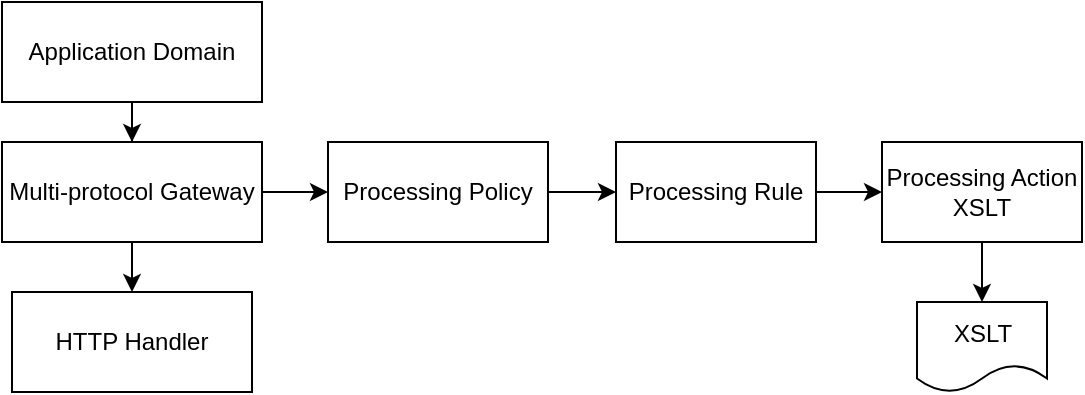 <mxfile version="20.7.4" type="device" pages="3"><diagram id="cj9_iGjvVWVSp2_YcNJH" name="Init"><mxGraphModel dx="1071" dy="842" grid="1" gridSize="10" guides="1" tooltips="1" connect="1" arrows="1" fold="1" page="1" pageScale="1" pageWidth="1169" pageHeight="827" math="0" shadow="0"><root><mxCell id="0"/><mxCell id="1" parent="0"/><mxCell id="UxELdaGzmjpLS-oMq2D_-24" style="edgeStyle=orthogonalEdgeStyle;rounded=0;orthogonalLoop=1;jettySize=auto;html=1;entryX=0;entryY=0.5;entryDx=0;entryDy=0;" edge="1" parent="1" source="UxELdaGzmjpLS-oMq2D_-1" target="UxELdaGzmjpLS-oMq2D_-22"><mxGeometry relative="1" as="geometry"/></mxCell><mxCell id="UxELdaGzmjpLS-oMq2D_-29" style="edgeStyle=orthogonalEdgeStyle;rounded=0;orthogonalLoop=1;jettySize=auto;html=1;entryX=0.5;entryY=0;entryDx=0;entryDy=0;" edge="1" parent="1" source="UxELdaGzmjpLS-oMq2D_-1" target="UxELdaGzmjpLS-oMq2D_-28"><mxGeometry relative="1" as="geometry"><Array as="points"><mxPoint x="295" y="160"/><mxPoint x="295" y="160"/></Array></mxGeometry></mxCell><mxCell id="UxELdaGzmjpLS-oMq2D_-1" value="Multi-protocol Gateway" style="rounded=0;whiteSpace=wrap;html=1;" vertex="1" parent="1"><mxGeometry x="230" y="100" width="130" height="50" as="geometry"/></mxCell><mxCell id="UxELdaGzmjpLS-oMq2D_-2" style="edgeStyle=orthogonalEdgeStyle;rounded=0;orthogonalLoop=1;jettySize=auto;html=1;exitX=0.5;exitY=1;exitDx=0;exitDy=0;" edge="1" parent="1" source="UxELdaGzmjpLS-oMq2D_-1" target="UxELdaGzmjpLS-oMq2D_-1"><mxGeometry relative="1" as="geometry"/></mxCell><mxCell id="UxELdaGzmjpLS-oMq2D_-21" style="edgeStyle=orthogonalEdgeStyle;rounded=0;orthogonalLoop=1;jettySize=auto;html=1;entryX=0.5;entryY=0;entryDx=0;entryDy=0;" edge="1" parent="1" source="UxELdaGzmjpLS-oMq2D_-20" target="UxELdaGzmjpLS-oMq2D_-1"><mxGeometry relative="1" as="geometry"/></mxCell><mxCell id="UxELdaGzmjpLS-oMq2D_-20" value="Application Domain" style="rounded=0;whiteSpace=wrap;html=1;" vertex="1" parent="1"><mxGeometry x="230" y="30" width="130" height="50" as="geometry"/></mxCell><mxCell id="UxELdaGzmjpLS-oMq2D_-25" style="edgeStyle=orthogonalEdgeStyle;rounded=0;orthogonalLoop=1;jettySize=auto;html=1;entryX=0;entryY=0.5;entryDx=0;entryDy=0;" edge="1" parent="1" source="UxELdaGzmjpLS-oMq2D_-22" target="UxELdaGzmjpLS-oMq2D_-23"><mxGeometry relative="1" as="geometry"/></mxCell><mxCell id="UxELdaGzmjpLS-oMq2D_-22" value="Processing Policy" style="rounded=0;whiteSpace=wrap;html=1;" vertex="1" parent="1"><mxGeometry x="393" y="100" width="110" height="50" as="geometry"/></mxCell><mxCell id="UxELdaGzmjpLS-oMq2D_-27" style="edgeStyle=orthogonalEdgeStyle;rounded=0;orthogonalLoop=1;jettySize=auto;html=1;entryX=0.5;entryY=0;entryDx=0;entryDy=0;" edge="1" parent="1" source="UxELdaGzmjpLS-oMq2D_-30" target="UxELdaGzmjpLS-oMq2D_-26"><mxGeometry relative="1" as="geometry"/></mxCell><mxCell id="UxELdaGzmjpLS-oMq2D_-31" style="edgeStyle=orthogonalEdgeStyle;rounded=0;orthogonalLoop=1;jettySize=auto;html=1;exitX=1;exitY=0.5;exitDx=0;exitDy=0;entryX=0;entryY=0.5;entryDx=0;entryDy=0;" edge="1" parent="1" source="UxELdaGzmjpLS-oMq2D_-23" target="UxELdaGzmjpLS-oMq2D_-30"><mxGeometry relative="1" as="geometry"/></mxCell><mxCell id="UxELdaGzmjpLS-oMq2D_-23" value="Processing Rule" style="rounded=0;whiteSpace=wrap;html=1;" vertex="1" parent="1"><mxGeometry x="537" y="100" width="100" height="50" as="geometry"/></mxCell><mxCell id="UxELdaGzmjpLS-oMq2D_-26" value="XSLT" style="shape=document;whiteSpace=wrap;html=1;boundedLbl=1;" vertex="1" parent="1"><mxGeometry x="687.5" y="180" width="65" height="45" as="geometry"/></mxCell><mxCell id="UxELdaGzmjpLS-oMq2D_-28" value="HTTP Handler" style="rounded=0;whiteSpace=wrap;html=1;" vertex="1" parent="1"><mxGeometry x="235" y="175" width="120" height="50" as="geometry"/></mxCell><mxCell id="UxELdaGzmjpLS-oMq2D_-30" value="Processing Action&lt;br&gt;XSLT" style="rounded=0;whiteSpace=wrap;html=1;" vertex="1" parent="1"><mxGeometry x="670" y="100" width="100" height="50" as="geometry"/></mxCell></root></mxGraphModel></diagram><diagram id="0DmMdtos4VvauAahZ_Vp" name="TLS Server"><mxGraphModel dx="1260" dy="991" grid="1" gridSize="10" guides="1" tooltips="1" connect="1" arrows="1" fold="1" page="1" pageScale="1" pageWidth="1169" pageHeight="827" math="0" shadow="0"><root><mxCell id="0"/><mxCell id="1" parent="0"/><mxCell id="QfVM1Am626UsI3ioYQew-1" style="edgeStyle=orthogonalEdgeStyle;rounded=0;orthogonalLoop=1;jettySize=auto;html=1;exitX=0.5;exitY=1;exitDx=0;exitDy=0;" edge="1" parent="1" source="QfVM1Am626UsI3ioYQew-4" target="QfVM1Am626UsI3ioYQew-7"><mxGeometry relative="1" as="geometry"/></mxCell><mxCell id="QfVM1Am626UsI3ioYQew-2" style="edgeStyle=orthogonalEdgeStyle;rounded=0;orthogonalLoop=1;jettySize=auto;html=1;entryX=0;entryY=0.5;entryDx=0;entryDy=0;" edge="1" parent="1" source="QfVM1Am626UsI3ioYQew-4" target="QfVM1Am626UsI3ioYQew-24"><mxGeometry relative="1" as="geometry"/></mxCell><mxCell id="QfVM1Am626UsI3ioYQew-3" style="edgeStyle=orthogonalEdgeStyle;rounded=0;orthogonalLoop=1;jettySize=auto;html=1;" edge="1" parent="1" source="QfVM1Am626UsI3ioYQew-4" target="QfVM1Am626UsI3ioYQew-29"><mxGeometry relative="1" as="geometry"><Array as="points"><mxPoint x="305" y="170"/><mxPoint x="170" y="170"/></Array></mxGeometry></mxCell><mxCell id="QfVM1Am626UsI3ioYQew-4" value="Multi-protocol Gateway" style="rounded=0;whiteSpace=wrap;html=1;" vertex="1" parent="1"><mxGeometry x="240" y="110" width="130" height="50" as="geometry"/></mxCell><mxCell id="QfVM1Am626UsI3ioYQew-5" style="edgeStyle=orthogonalEdgeStyle;rounded=0;orthogonalLoop=1;jettySize=auto;html=1;exitX=0.5;exitY=1;exitDx=0;exitDy=0;" edge="1" parent="1" source="QfVM1Am626UsI3ioYQew-4" target="QfVM1Am626UsI3ioYQew-4"><mxGeometry relative="1" as="geometry"/></mxCell><mxCell id="QfVM1Am626UsI3ioYQew-6" style="edgeStyle=orthogonalEdgeStyle;rounded=0;orthogonalLoop=1;jettySize=auto;html=1;exitX=0.5;exitY=1;exitDx=0;exitDy=0;" edge="1" parent="1" source="QfVM1Am626UsI3ioYQew-7" target="QfVM1Am626UsI3ioYQew-10"><mxGeometry relative="1" as="geometry"/></mxCell><mxCell id="QfVM1Am626UsI3ioYQew-7" value="HTTPS Handler" style="rounded=0;whiteSpace=wrap;html=1;fillColor=#99CCFF;" vertex="1" parent="1"><mxGeometry x="245" y="185" width="120" height="50" as="geometry"/></mxCell><mxCell id="QfVM1Am626UsI3ioYQew-8" style="edgeStyle=orthogonalEdgeStyle;rounded=0;orthogonalLoop=1;jettySize=auto;html=1;fillColor=#99CCFF;" edge="1" parent="1" source="QfVM1Am626UsI3ioYQew-10" target="QfVM1Am626UsI3ioYQew-13"><mxGeometry relative="1" as="geometry"><Array as="points"><mxPoint x="300" y="340"/><mxPoint x="300" y="340"/></Array></mxGeometry></mxCell><mxCell id="QfVM1Am626UsI3ioYQew-10" value="TLS Server Profile" style="rounded=0;whiteSpace=wrap;html=1;fillColor=#99CCFF;" vertex="1" parent="1"><mxGeometry x="245" y="260" width="120" height="50" as="geometry"/></mxCell><mxCell id="QfVM1Am626UsI3ioYQew-11" style="edgeStyle=orthogonalEdgeStyle;rounded=0;orthogonalLoop=1;jettySize=auto;html=1;entryX=0.5;entryY=0;entryDx=0;entryDy=0;fillColor=#99CCFF;" edge="1" parent="1" source="QfVM1Am626UsI3ioYQew-13" target="QfVM1Am626UsI3ioYQew-17"><mxGeometry relative="1" as="geometry"/></mxCell><mxCell id="QfVM1Am626UsI3ioYQew-12" style="edgeStyle=orthogonalEdgeStyle;rounded=0;orthogonalLoop=1;jettySize=auto;html=1;entryX=0.5;entryY=0;entryDx=0;entryDy=0;fillColor=#99CCFF;" edge="1" parent="1" source="QfVM1Am626UsI3ioYQew-13" target="QfVM1Am626UsI3ioYQew-18"><mxGeometry relative="1" as="geometry"/></mxCell><mxCell id="QfVM1Am626UsI3ioYQew-13" value="Identification Credential" style="rounded=0;whiteSpace=wrap;html=1;fillColor=#99CCFF;" vertex="1" parent="1"><mxGeometry x="235" y="335" width="140" height="50" as="geometry"/></mxCell><mxCell id="QfVM1Am626UsI3ioYQew-17" value="Key" style="rounded=0;whiteSpace=wrap;html=1;fillColor=#99CCFF;" vertex="1" parent="1"><mxGeometry x="230" y="420" width="50" height="50" as="geometry"/></mxCell><mxCell id="QfVM1Am626UsI3ioYQew-18" value="Certificate" style="rounded=0;whiteSpace=wrap;html=1;fillColor=#99CCFF;" vertex="1" parent="1"><mxGeometry x="300" y="420" width="90" height="50" as="geometry"/></mxCell><mxCell id="QfVM1Am626UsI3ioYQew-21" style="edgeStyle=orthogonalEdgeStyle;rounded=0;orthogonalLoop=1;jettySize=auto;html=1;entryX=0.5;entryY=0;entryDx=0;entryDy=0;" edge="1" parent="1" source="QfVM1Am626UsI3ioYQew-22" target="QfVM1Am626UsI3ioYQew-4"><mxGeometry relative="1" as="geometry"/></mxCell><mxCell id="QfVM1Am626UsI3ioYQew-22" value="Application Domain" style="rounded=0;whiteSpace=wrap;html=1;" vertex="1" parent="1"><mxGeometry x="240" y="40" width="130" height="50" as="geometry"/></mxCell><mxCell id="QfVM1Am626UsI3ioYQew-23" style="edgeStyle=orthogonalEdgeStyle;rounded=0;orthogonalLoop=1;jettySize=auto;html=1;entryX=0;entryY=0.5;entryDx=0;entryDy=0;" edge="1" parent="1" source="QfVM1Am626UsI3ioYQew-24" target="QfVM1Am626UsI3ioYQew-27"><mxGeometry relative="1" as="geometry"/></mxCell><mxCell id="QfVM1Am626UsI3ioYQew-24" value="Processing Policy" style="rounded=0;whiteSpace=wrap;html=1;" vertex="1" parent="1"><mxGeometry x="403" y="110" width="110" height="50" as="geometry"/></mxCell><mxCell id="QfVM1Am626UsI3ioYQew-25" style="edgeStyle=orthogonalEdgeStyle;rounded=0;orthogonalLoop=1;jettySize=auto;html=1;entryX=0.5;entryY=0;entryDx=0;entryDy=0;" edge="1" parent="1" source="QfVM1Am626UsI3ioYQew-30" target="QfVM1Am626UsI3ioYQew-28"><mxGeometry relative="1" as="geometry"/></mxCell><mxCell id="QfVM1Am626UsI3ioYQew-26" style="edgeStyle=orthogonalEdgeStyle;rounded=0;orthogonalLoop=1;jettySize=auto;html=1;exitX=1;exitY=0.5;exitDx=0;exitDy=0;entryX=0;entryY=0.5;entryDx=0;entryDy=0;" edge="1" parent="1" source="QfVM1Am626UsI3ioYQew-27" target="QfVM1Am626UsI3ioYQew-30"><mxGeometry relative="1" as="geometry"/></mxCell><mxCell id="QfVM1Am626UsI3ioYQew-27" value="Processing Rule" style="rounded=0;whiteSpace=wrap;html=1;" vertex="1" parent="1"><mxGeometry x="547" y="110" width="100" height="50" as="geometry"/></mxCell><mxCell id="QfVM1Am626UsI3ioYQew-28" value="XSLT" style="shape=document;whiteSpace=wrap;html=1;boundedLbl=1;" vertex="1" parent="1"><mxGeometry x="697.5" y="190" width="65" height="45" as="geometry"/></mxCell><mxCell id="QfVM1Am626UsI3ioYQew-29" value="HTTP Handler" style="rounded=0;whiteSpace=wrap;html=1;" vertex="1" parent="1"><mxGeometry x="110" y="185" width="120" height="50" as="geometry"/></mxCell><mxCell id="QfVM1Am626UsI3ioYQew-30" value="Processing Action&lt;br&gt;XSLT" style="rounded=0;whiteSpace=wrap;html=1;" vertex="1" parent="1"><mxGeometry x="680" y="110" width="100" height="50" as="geometry"/></mxCell></root></mxGraphModel></diagram><diagram id="8_TIqABkRCnhhukaVcJ-" name="mTLS"><mxGraphModel dx="1260" dy="991" grid="1" gridSize="10" guides="1" tooltips="1" connect="1" arrows="1" fold="1" page="1" pageScale="1" pageWidth="1169" pageHeight="827" math="0" shadow="0"><root><mxCell id="0"/><mxCell id="1" parent="0"/><mxCell id="S0Y70iKFHV8BEEnQtsZk-1" style="edgeStyle=orthogonalEdgeStyle;rounded=0;orthogonalLoop=1;jettySize=auto;html=1;exitX=0.5;exitY=1;exitDx=0;exitDy=0;" edge="1" parent="1" source="S0Y70iKFHV8BEEnQtsZk-4" target="S0Y70iKFHV8BEEnQtsZk-7"><mxGeometry relative="1" as="geometry"/></mxCell><mxCell id="S0Y70iKFHV8BEEnQtsZk-2" style="edgeStyle=orthogonalEdgeStyle;rounded=0;orthogonalLoop=1;jettySize=auto;html=1;entryX=0;entryY=0.5;entryDx=0;entryDy=0;" edge="1" parent="1" source="S0Y70iKFHV8BEEnQtsZk-4" target="S0Y70iKFHV8BEEnQtsZk-24"><mxGeometry relative="1" as="geometry"/></mxCell><mxCell id="S0Y70iKFHV8BEEnQtsZk-3" style="edgeStyle=orthogonalEdgeStyle;rounded=0;orthogonalLoop=1;jettySize=auto;html=1;" edge="1" parent="1" source="S0Y70iKFHV8BEEnQtsZk-4" target="S0Y70iKFHV8BEEnQtsZk-29"><mxGeometry relative="1" as="geometry"><Array as="points"><mxPoint x="295" y="160"/><mxPoint x="160" y="160"/></Array></mxGeometry></mxCell><mxCell id="S0Y70iKFHV8BEEnQtsZk-4" value="Multi-protocol Gateway" style="rounded=0;whiteSpace=wrap;html=1;" vertex="1" parent="1"><mxGeometry x="230" y="100" width="130" height="50" as="geometry"/></mxCell><mxCell id="S0Y70iKFHV8BEEnQtsZk-5" style="edgeStyle=orthogonalEdgeStyle;rounded=0;orthogonalLoop=1;jettySize=auto;html=1;exitX=0.5;exitY=1;exitDx=0;exitDy=0;" edge="1" parent="1" source="S0Y70iKFHV8BEEnQtsZk-4" target="S0Y70iKFHV8BEEnQtsZk-4"><mxGeometry relative="1" as="geometry"/></mxCell><mxCell id="S0Y70iKFHV8BEEnQtsZk-6" style="edgeStyle=orthogonalEdgeStyle;rounded=0;orthogonalLoop=1;jettySize=auto;html=1;exitX=0.5;exitY=1;exitDx=0;exitDy=0;" edge="1" parent="1" source="S0Y70iKFHV8BEEnQtsZk-7" target="S0Y70iKFHV8BEEnQtsZk-10"><mxGeometry relative="1" as="geometry"/></mxCell><mxCell id="S0Y70iKFHV8BEEnQtsZk-7" value="HTTPS Handler" style="rounded=0;whiteSpace=wrap;html=1;" vertex="1" parent="1"><mxGeometry x="235" y="175" width="120" height="50" as="geometry"/></mxCell><mxCell id="S0Y70iKFHV8BEEnQtsZk-8" style="edgeStyle=orthogonalEdgeStyle;rounded=0;orthogonalLoop=1;jettySize=auto;html=1;" edge="1" parent="1" source="S0Y70iKFHV8BEEnQtsZk-10" target="S0Y70iKFHV8BEEnQtsZk-13"><mxGeometry relative="1" as="geometry"><Array as="points"><mxPoint x="290" y="310"/><mxPoint x="210" y="310"/></Array></mxGeometry></mxCell><mxCell id="S0Y70iKFHV8BEEnQtsZk-9" style="edgeStyle=orthogonalEdgeStyle;rounded=0;orthogonalLoop=1;jettySize=auto;html=1;entryX=0.5;entryY=0;entryDx=0;entryDy=0;" edge="1" parent="1" source="S0Y70iKFHV8BEEnQtsZk-10" target="S0Y70iKFHV8BEEnQtsZk-16"><mxGeometry relative="1" as="geometry"><Array as="points"><mxPoint x="290" y="310"/><mxPoint x="380" y="310"/></Array></mxGeometry></mxCell><mxCell id="S0Y70iKFHV8BEEnQtsZk-10" value="TLS Server Profile" style="rounded=0;whiteSpace=wrap;html=1;" vertex="1" parent="1"><mxGeometry x="235" y="250" width="120" height="50" as="geometry"/></mxCell><mxCell id="S0Y70iKFHV8BEEnQtsZk-11" style="edgeStyle=orthogonalEdgeStyle;rounded=0;orthogonalLoop=1;jettySize=auto;html=1;entryX=0.5;entryY=0;entryDx=0;entryDy=0;" edge="1" parent="1" source="S0Y70iKFHV8BEEnQtsZk-13" target="S0Y70iKFHV8BEEnQtsZk-17"><mxGeometry relative="1" as="geometry"/></mxCell><mxCell id="S0Y70iKFHV8BEEnQtsZk-12" style="edgeStyle=orthogonalEdgeStyle;rounded=0;orthogonalLoop=1;jettySize=auto;html=1;entryX=0.5;entryY=0;entryDx=0;entryDy=0;" edge="1" parent="1" source="S0Y70iKFHV8BEEnQtsZk-13" target="S0Y70iKFHV8BEEnQtsZk-18"><mxGeometry relative="1" as="geometry"/></mxCell><mxCell id="S0Y70iKFHV8BEEnQtsZk-13" value="Identification Credential" style="rounded=0;whiteSpace=wrap;html=1;" vertex="1" parent="1"><mxGeometry x="140" y="325" width="140" height="50" as="geometry"/></mxCell><mxCell id="S0Y70iKFHV8BEEnQtsZk-15" style="edgeStyle=orthogonalEdgeStyle;rounded=0;orthogonalLoop=1;jettySize=auto;html=1;" edge="1" parent="1" source="S0Y70iKFHV8BEEnQtsZk-16" target="S0Y70iKFHV8BEEnQtsZk-19"><mxGeometry relative="1" as="geometry"/></mxCell><mxCell id="S0Y70iKFHV8BEEnQtsZk-16" value="Validation Credential" style="rounded=0;whiteSpace=wrap;html=1;fillColor=#99CCFF;" vertex="1" parent="1"><mxGeometry x="320" y="325" width="120" height="50" as="geometry"/></mxCell><mxCell id="S0Y70iKFHV8BEEnQtsZk-17" value="Key" style="rounded=0;whiteSpace=wrap;html=1;" vertex="1" parent="1"><mxGeometry x="130" y="410" width="50" height="50" as="geometry"/></mxCell><mxCell id="S0Y70iKFHV8BEEnQtsZk-18" value="Certificate" style="rounded=0;whiteSpace=wrap;html=1;" vertex="1" parent="1"><mxGeometry x="200" y="410" width="90" height="50" as="geometry"/></mxCell><mxCell id="S0Y70iKFHV8BEEnQtsZk-19" value="Certificate" style="rounded=0;whiteSpace=wrap;html=1;fillColor=#99CCFF;" vertex="1" parent="1"><mxGeometry x="335" y="410" width="90" height="50" as="geometry"/></mxCell><mxCell id="S0Y70iKFHV8BEEnQtsZk-21" style="edgeStyle=orthogonalEdgeStyle;rounded=0;orthogonalLoop=1;jettySize=auto;html=1;entryX=0.5;entryY=0;entryDx=0;entryDy=0;" edge="1" parent="1" source="S0Y70iKFHV8BEEnQtsZk-22" target="S0Y70iKFHV8BEEnQtsZk-4"><mxGeometry relative="1" as="geometry"/></mxCell><mxCell id="S0Y70iKFHV8BEEnQtsZk-22" value="Application Domain" style="rounded=0;whiteSpace=wrap;html=1;" vertex="1" parent="1"><mxGeometry x="230" y="30" width="130" height="50" as="geometry"/></mxCell><mxCell id="S0Y70iKFHV8BEEnQtsZk-23" style="edgeStyle=orthogonalEdgeStyle;rounded=0;orthogonalLoop=1;jettySize=auto;html=1;entryX=0;entryY=0.5;entryDx=0;entryDy=0;" edge="1" parent="1" source="S0Y70iKFHV8BEEnQtsZk-24" target="S0Y70iKFHV8BEEnQtsZk-27"><mxGeometry relative="1" as="geometry"/></mxCell><mxCell id="S0Y70iKFHV8BEEnQtsZk-24" value="Processing Policy" style="rounded=0;whiteSpace=wrap;html=1;" vertex="1" parent="1"><mxGeometry x="393" y="100" width="110" height="50" as="geometry"/></mxCell><mxCell id="S0Y70iKFHV8BEEnQtsZk-25" style="edgeStyle=orthogonalEdgeStyle;rounded=0;orthogonalLoop=1;jettySize=auto;html=1;entryX=0.5;entryY=0;entryDx=0;entryDy=0;" edge="1" parent="1" source="S0Y70iKFHV8BEEnQtsZk-30" target="S0Y70iKFHV8BEEnQtsZk-28"><mxGeometry relative="1" as="geometry"/></mxCell><mxCell id="S0Y70iKFHV8BEEnQtsZk-26" style="edgeStyle=orthogonalEdgeStyle;rounded=0;orthogonalLoop=1;jettySize=auto;html=1;exitX=1;exitY=0.5;exitDx=0;exitDy=0;entryX=0;entryY=0.5;entryDx=0;entryDy=0;" edge="1" parent="1" source="S0Y70iKFHV8BEEnQtsZk-27" target="S0Y70iKFHV8BEEnQtsZk-30"><mxGeometry relative="1" as="geometry"/></mxCell><mxCell id="S0Y70iKFHV8BEEnQtsZk-27" value="Processing Rule" style="rounded=0;whiteSpace=wrap;html=1;" vertex="1" parent="1"><mxGeometry x="537" y="100" width="100" height="50" as="geometry"/></mxCell><mxCell id="S0Y70iKFHV8BEEnQtsZk-28" value="XSLT" style="shape=document;whiteSpace=wrap;html=1;boundedLbl=1;" vertex="1" parent="1"><mxGeometry x="687.5" y="180" width="65" height="45" as="geometry"/></mxCell><mxCell id="S0Y70iKFHV8BEEnQtsZk-29" value="HTTP Handler" style="rounded=0;whiteSpace=wrap;html=1;" vertex="1" parent="1"><mxGeometry x="100" y="175" width="120" height="50" as="geometry"/></mxCell><mxCell id="S0Y70iKFHV8BEEnQtsZk-30" value="Processing Action&lt;br&gt;XSLT" style="rounded=0;whiteSpace=wrap;html=1;" vertex="1" parent="1"><mxGeometry x="670" y="100" width="100" height="50" as="geometry"/></mxCell></root></mxGraphModel></diagram></mxfile>